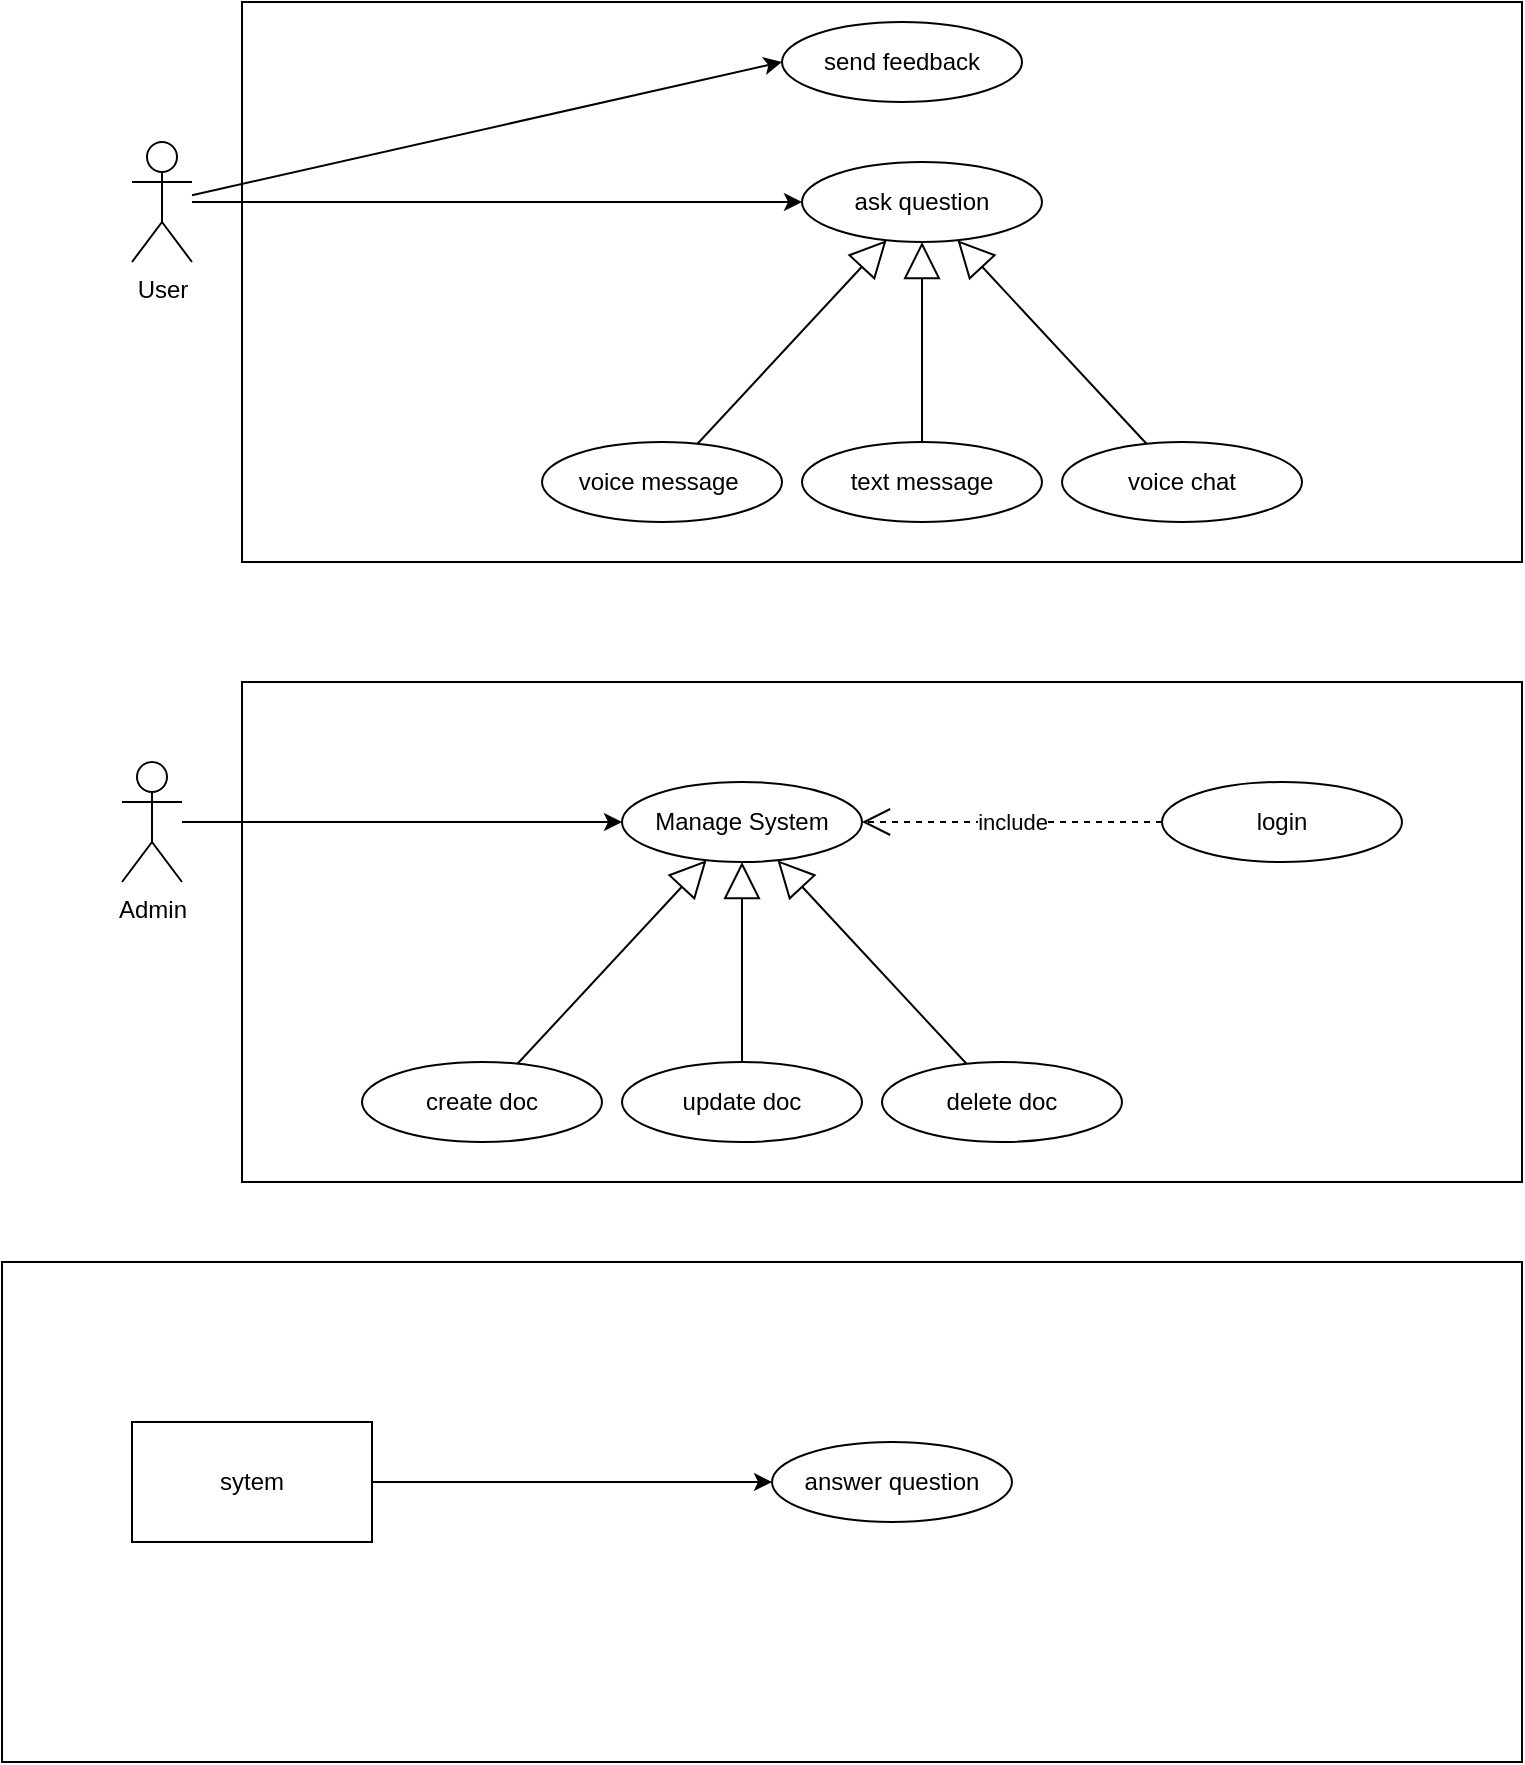 <mxfile version="26.0.4">
  <diagram name="Page-1" id="8daTaE_icOzPpmiWqw-C">
    <mxGraphModel dx="1461" dy="617" grid="1" gridSize="10" guides="1" tooltips="1" connect="1" arrows="1" fold="1" page="1" pageScale="1" pageWidth="850" pageHeight="1100" math="0" shadow="0">
      <root>
        <mxCell id="0" />
        <mxCell id="1" parent="0" />
        <mxCell id="wNzQ1rud5GPgGJtNEiYY-56" value="" style="rounded=0;whiteSpace=wrap;html=1;fillColor=none;" parent="1" vertex="1">
          <mxGeometry x="160" y="500" width="640" height="250" as="geometry" />
        </mxCell>
        <mxCell id="wNzQ1rud5GPgGJtNEiYY-55" value="" style="rounded=0;whiteSpace=wrap;html=1;fillColor=none;" parent="1" vertex="1">
          <mxGeometry x="40" y="790" width="760" height="250" as="geometry" />
        </mxCell>
        <mxCell id="wNzQ1rud5GPgGJtNEiYY-57" value="" style="rounded=0;whiteSpace=wrap;html=1;fillColor=none;" parent="1" vertex="1">
          <mxGeometry x="160" y="160" width="640" height="280" as="geometry" />
        </mxCell>
        <mxCell id="wNzQ1rud5GPgGJtNEiYY-1" value="User" style="shape=umlActor;verticalLabelPosition=bottom;verticalAlign=top;html=1;outlineConnect=0;" parent="1" vertex="1">
          <mxGeometry x="105" y="230" width="30" height="60" as="geometry" />
        </mxCell>
        <mxCell id="wNzQ1rud5GPgGJtNEiYY-2" value="Admin" style="shape=umlActor;verticalLabelPosition=bottom;verticalAlign=top;html=1;outlineConnect=0;" parent="1" vertex="1">
          <mxGeometry x="100" y="540" width="30" height="60" as="geometry" />
        </mxCell>
        <mxCell id="wNzQ1rud5GPgGJtNEiYY-6" value="ask question" style="ellipse;whiteSpace=wrap;html=1;" parent="1" vertex="1">
          <mxGeometry x="440" y="240" width="120" height="40" as="geometry" />
        </mxCell>
        <mxCell id="wNzQ1rud5GPgGJtNEiYY-7" value="" style="endArrow=classic;html=1;rounded=0;entryX=0;entryY=0.5;entryDx=0;entryDy=0;" parent="1" source="wNzQ1rud5GPgGJtNEiYY-1" target="wNzQ1rud5GPgGJtNEiYY-6" edge="1">
          <mxGeometry width="50" height="50" relative="1" as="geometry">
            <mxPoint x="180" y="450" as="sourcePoint" />
            <mxPoint x="230" y="400" as="targetPoint" />
          </mxGeometry>
        </mxCell>
        <mxCell id="wNzQ1rud5GPgGJtNEiYY-11" value="text message" style="ellipse;whiteSpace=wrap;html=1;" parent="1" vertex="1">
          <mxGeometry x="440" y="380" width="120" height="40" as="geometry" />
        </mxCell>
        <mxCell id="wNzQ1rud5GPgGJtNEiYY-12" value="voice message&amp;nbsp;" style="ellipse;whiteSpace=wrap;html=1;" parent="1" vertex="1">
          <mxGeometry x="310" y="380" width="120" height="40" as="geometry" />
        </mxCell>
        <mxCell id="wNzQ1rud5GPgGJtNEiYY-13" value="voice chat" style="ellipse;whiteSpace=wrap;html=1;" parent="1" vertex="1">
          <mxGeometry x="570" y="380" width="120" height="40" as="geometry" />
        </mxCell>
        <mxCell id="wNzQ1rud5GPgGJtNEiYY-28" value="login" style="ellipse;whiteSpace=wrap;html=1;" parent="1" vertex="1">
          <mxGeometry x="620" y="550" width="120" height="40" as="geometry" />
        </mxCell>
        <mxCell id="wNzQ1rud5GPgGJtNEiYY-29" value="sytem" style="rounded=0;whiteSpace=wrap;html=1;" parent="1" vertex="1">
          <mxGeometry x="105" y="870" width="120" height="60" as="geometry" />
        </mxCell>
        <mxCell id="wNzQ1rud5GPgGJtNEiYY-37" value="include" style="endArrow=open;endSize=12;dashed=1;html=1;rounded=0;entryX=1;entryY=0.5;entryDx=0;entryDy=0;" parent="1" source="wNzQ1rud5GPgGJtNEiYY-28" target="wNzQ1rud5GPgGJtNEiYY-45" edge="1">
          <mxGeometry width="160" relative="1" as="geometry">
            <mxPoint x="700" y="682" as="sourcePoint" />
            <mxPoint x="597.202" y="593.964" as="targetPoint" />
          </mxGeometry>
        </mxCell>
        <mxCell id="wNzQ1rud5GPgGJtNEiYY-40" value="answer question" style="ellipse;whiteSpace=wrap;html=1;" parent="1" vertex="1">
          <mxGeometry x="425" y="880" width="120" height="40" as="geometry" />
        </mxCell>
        <mxCell id="wNzQ1rud5GPgGJtNEiYY-41" value="" style="endArrow=classic;html=1;rounded=0;" parent="1" source="wNzQ1rud5GPgGJtNEiYY-29" target="wNzQ1rud5GPgGJtNEiYY-40" edge="1">
          <mxGeometry width="50" height="50" relative="1" as="geometry">
            <mxPoint x="235" y="890" as="sourcePoint" />
            <mxPoint x="540" y="890" as="targetPoint" />
          </mxGeometry>
        </mxCell>
        <mxCell id="wNzQ1rud5GPgGJtNEiYY-42" value="send feedback" style="ellipse;whiteSpace=wrap;html=1;" parent="1" vertex="1">
          <mxGeometry x="430" y="170" width="120" height="40" as="geometry" />
        </mxCell>
        <mxCell id="wNzQ1rud5GPgGJtNEiYY-43" value="" style="endArrow=classic;html=1;rounded=0;entryX=0;entryY=0.5;entryDx=0;entryDy=0;" parent="1" source="wNzQ1rud5GPgGJtNEiYY-1" target="wNzQ1rud5GPgGJtNEiYY-42" edge="1">
          <mxGeometry width="50" height="50" relative="1" as="geometry">
            <mxPoint x="145" y="270" as="sourcePoint" />
            <mxPoint x="450" y="270" as="targetPoint" />
          </mxGeometry>
        </mxCell>
        <mxCell id="wNzQ1rud5GPgGJtNEiYY-45" value="Manage System" style="ellipse;whiteSpace=wrap;html=1;" parent="1" vertex="1">
          <mxGeometry x="350" y="550" width="120" height="40" as="geometry" />
        </mxCell>
        <mxCell id="wNzQ1rud5GPgGJtNEiYY-46" value="update doc" style="ellipse;whiteSpace=wrap;html=1;" parent="1" vertex="1">
          <mxGeometry x="350" y="690" width="120" height="40" as="geometry" />
        </mxCell>
        <mxCell id="wNzQ1rud5GPgGJtNEiYY-47" value="create doc" style="ellipse;whiteSpace=wrap;html=1;" parent="1" vertex="1">
          <mxGeometry x="220" y="690" width="120" height="40" as="geometry" />
        </mxCell>
        <mxCell id="wNzQ1rud5GPgGJtNEiYY-48" value="delete doc" style="ellipse;whiteSpace=wrap;html=1;" parent="1" vertex="1">
          <mxGeometry x="480" y="690" width="120" height="40" as="geometry" />
        </mxCell>
        <mxCell id="wNzQ1rud5GPgGJtNEiYY-54" value="" style="endArrow=classic;html=1;rounded=0;entryX=0;entryY=0.5;entryDx=0;entryDy=0;" parent="1" source="wNzQ1rud5GPgGJtNEiYY-2" target="wNzQ1rud5GPgGJtNEiYY-45" edge="1">
          <mxGeometry width="50" height="50" relative="1" as="geometry">
            <mxPoint x="175" y="590" as="sourcePoint" />
            <mxPoint x="480" y="590" as="targetPoint" />
          </mxGeometry>
        </mxCell>
        <mxCell id="qs0ZDDEeKJjsel1H9Zng-2" value="" style="endArrow=block;endSize=16;endFill=0;html=1;rounded=0;" parent="1" source="wNzQ1rud5GPgGJtNEiYY-12" target="wNzQ1rud5GPgGJtNEiYY-6" edge="1">
          <mxGeometry width="160" relative="1" as="geometry">
            <mxPoint x="225" y="330" as="sourcePoint" />
            <mxPoint x="430" y="310" as="targetPoint" />
          </mxGeometry>
        </mxCell>
        <mxCell id="qs0ZDDEeKJjsel1H9Zng-3" value="" style="endArrow=block;endSize=16;endFill=0;html=1;rounded=0;" parent="1" source="wNzQ1rud5GPgGJtNEiYY-11" target="wNzQ1rud5GPgGJtNEiYY-6" edge="1">
          <mxGeometry width="160" relative="1" as="geometry">
            <mxPoint x="398" y="391" as="sourcePoint" />
            <mxPoint x="492" y="289" as="targetPoint" />
          </mxGeometry>
        </mxCell>
        <mxCell id="qs0ZDDEeKJjsel1H9Zng-5" value="" style="endArrow=block;endSize=16;endFill=0;html=1;rounded=0;" parent="1" source="wNzQ1rud5GPgGJtNEiYY-13" target="wNzQ1rud5GPgGJtNEiYY-6" edge="1">
          <mxGeometry width="160" relative="1" as="geometry">
            <mxPoint x="510" y="390" as="sourcePoint" />
            <mxPoint x="510" y="290" as="targetPoint" />
          </mxGeometry>
        </mxCell>
        <mxCell id="qs0ZDDEeKJjsel1H9Zng-6" value="" style="endArrow=block;endSize=16;endFill=0;html=1;rounded=0;" parent="1" source="wNzQ1rud5GPgGJtNEiYY-47" target="wNzQ1rud5GPgGJtNEiYY-45" edge="1">
          <mxGeometry width="160" relative="1" as="geometry">
            <mxPoint x="639" y="702" as="sourcePoint" />
            <mxPoint x="545" y="600" as="targetPoint" />
          </mxGeometry>
        </mxCell>
        <mxCell id="qs0ZDDEeKJjsel1H9Zng-7" value="" style="endArrow=block;endSize=16;endFill=0;html=1;rounded=0;" parent="1" source="wNzQ1rud5GPgGJtNEiYY-46" target="wNzQ1rud5GPgGJtNEiYY-45" edge="1">
          <mxGeometry width="160" relative="1" as="geometry">
            <mxPoint x="494" y="702" as="sourcePoint" />
            <mxPoint x="400" y="600" as="targetPoint" />
          </mxGeometry>
        </mxCell>
        <mxCell id="qs0ZDDEeKJjsel1H9Zng-8" value="" style="endArrow=block;endSize=16;endFill=0;html=1;rounded=0;" parent="1" source="wNzQ1rud5GPgGJtNEiYY-48" target="wNzQ1rud5GPgGJtNEiYY-45" edge="1">
          <mxGeometry width="160" relative="1" as="geometry">
            <mxPoint x="649" y="712" as="sourcePoint" />
            <mxPoint x="555" y="610" as="targetPoint" />
          </mxGeometry>
        </mxCell>
      </root>
    </mxGraphModel>
  </diagram>
</mxfile>
